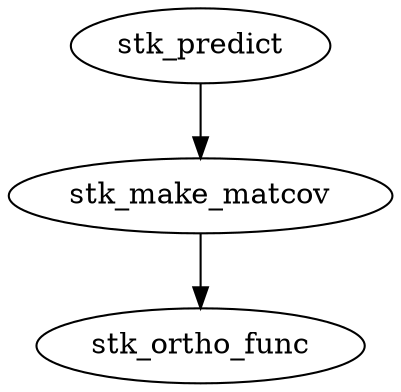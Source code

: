 /* Created by mdot for Matlab */
digraph m2html {
  stk_make_matcov -> stk_ortho_func;
  stk_predict -> stk_make_matcov;

  stk_make_matcov [URL="stk_make_matcov.html"];
  stk_ortho_func [URL="stk_ortho_func.html"];
  stk_predict [URL="stk_predict.html"];
}